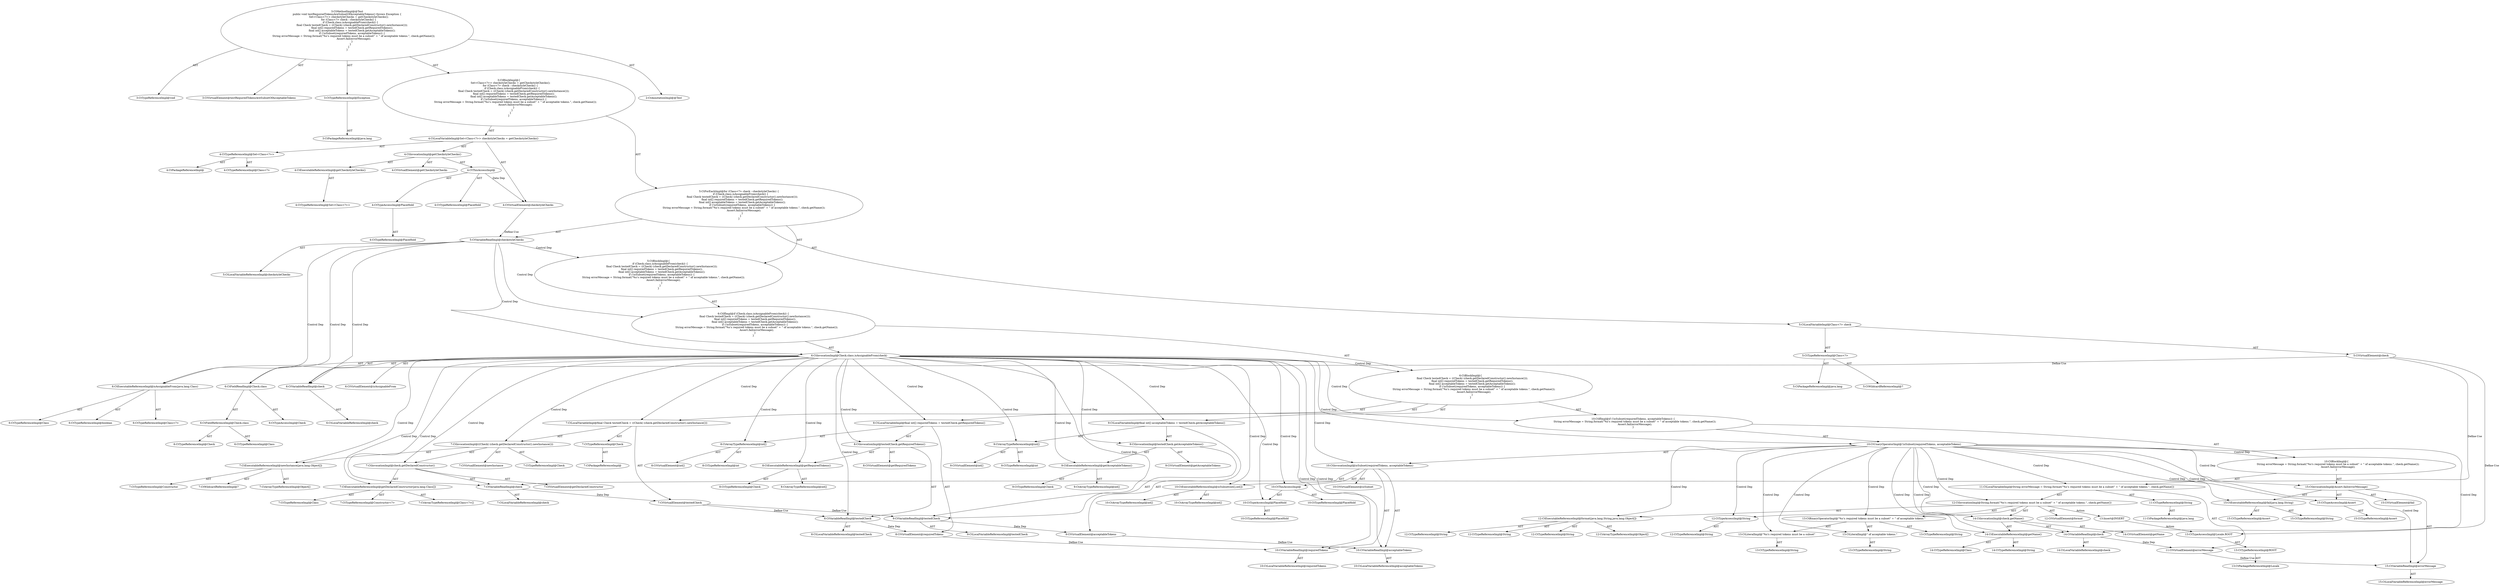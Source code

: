 digraph "testRequiredTokensAreSubsetOfAcceptableTokens#?" {
0 [label="3:CtTypeReferenceImpl@void" shape=ellipse]
1 [label="3:CtVirtualElement@testRequiredTokensAreSubsetOfAcceptableTokens" shape=ellipse]
2 [label="3:CtTypeReferenceImpl@Exception" shape=ellipse]
3 [label="3:CtPackageReferenceImpl@java.lang" shape=ellipse]
4 [label="4:CtTypeReferenceImpl@Set<Class<?>>" shape=ellipse]
5 [label="4:CtPackageReferenceImpl@" shape=ellipse]
6 [label="4:CtTypeReferenceImpl@Class<?>" shape=ellipse]
7 [label="4:CtExecutableReferenceImpl@getCheckstyleChecks()" shape=ellipse]
8 [label="4:CtTypeReferenceImpl@Set<Class<?>>" shape=ellipse]
9 [label="4:CtVirtualElement@getCheckstyleChecks" shape=ellipse]
10 [label="4:CtTypeAccessImpl@PlaceHold" shape=ellipse]
11 [label="4:CtTypeReferenceImpl@PlaceHold" shape=ellipse]
12 [label="4:CtThisAccessImpl@" shape=ellipse]
13 [label="4:CtTypeReferenceImpl@PlaceHold" shape=ellipse]
14 [label="4:CtInvocationImpl@getCheckstyleChecks()" shape=ellipse]
15 [label="4:CtVirtualElement@checkstyleChecks" shape=ellipse]
16 [label="4:CtLocalVariableImpl@Set<Class<?>> checkstyleChecks = getCheckstyleChecks()" shape=ellipse]
17 [label="5:CtTypeReferenceImpl@Class<?>" shape=ellipse]
18 [label="5:CtPackageReferenceImpl@java.lang" shape=ellipse]
19 [label="5:CtWildcardReferenceImpl@?" shape=ellipse]
20 [label="5:CtVirtualElement@check" shape=ellipse]
21 [label="5:CtLocalVariableImpl@Class<?> check" shape=ellipse]
22 [label="5:CtVariableReadImpl@checkstyleChecks" shape=ellipse]
23 [label="5:CtLocalVariableReferenceImpl@checkstyleChecks" shape=ellipse]
24 [label="6:CtExecutableReferenceImpl@isAssignableFrom(java.lang.Class)" shape=ellipse]
25 [label="6:CtTypeReferenceImpl@Class" shape=ellipse]
26 [label="6:CtTypeReferenceImpl@boolean" shape=ellipse]
27 [label="6:CtTypeReferenceImpl@Class<?>" shape=ellipse]
28 [label="6:CtVirtualElement@isAssignableFrom" shape=ellipse]
29 [label="6:CtFieldReferenceImpl@Check.class" shape=ellipse]
30 [label="6:CtTypeReferenceImpl@Check" shape=ellipse]
31 [label="6:CtTypeReferenceImpl@Class" shape=ellipse]
32 [label="6:CtFieldReadImpl@Check.class" shape=ellipse]
33 [label="6:CtTypeAccessImpl@Check" shape=ellipse]
34 [label="6:CtVariableReadImpl@check" shape=ellipse]
35 [label="6:CtLocalVariableReferenceImpl@check" shape=ellipse]
36 [label="6:CtInvocationImpl@Check.class.isAssignableFrom(check)" shape=ellipse]
37 [label="7:CtTypeReferenceImpl@Check" shape=ellipse]
38 [label="7:CtPackageReferenceImpl@" shape=ellipse]
39 [label="7:CtExecutableReferenceImpl@newInstance(java.lang.Object[])" shape=ellipse]
40 [label="7:CtTypeReferenceImpl@Constructor" shape=ellipse]
41 [label="7:CtWildcardReferenceImpl@?" shape=ellipse]
42 [label="7:CtArrayTypeReferenceImpl@Object[]" shape=ellipse]
43 [label="7:CtVirtualElement@newInstance" shape=ellipse]
44 [label="7:CtExecutableReferenceImpl@getDeclaredConstructor(java.lang.Class[])" shape=ellipse]
45 [label="7:CtTypeReferenceImpl@Class" shape=ellipse]
46 [label="7:CtTypeReferenceImpl@Constructor<?>" shape=ellipse]
47 [label="7:CtArrayTypeReferenceImpl@Class<?>[]" shape=ellipse]
48 [label="7:CtVirtualElement@getDeclaredConstructor" shape=ellipse]
49 [label="7:CtVariableReadImpl@check" shape=ellipse]
50 [label="7:CtLocalVariableReferenceImpl@check" shape=ellipse]
51 [label="7:CtInvocationImpl@check.getDeclaredConstructor()" shape=ellipse]
52 [label="7:CtInvocationImpl@((Check) (check.getDeclaredConstructor().newInstance()))" shape=ellipse]
53 [label="7:CtTypeReferenceImpl@Check" shape=ellipse]
54 [label="7:CtVirtualElement@testedCheck" shape=ellipse]
55 [label="7:CtLocalVariableImpl@final Check testedCheck = ((Check) (check.getDeclaredConstructor().newInstance()))" shape=ellipse]
56 [label="8:CtVirtualElement@int[]" shape=ellipse]
57 [label="8:CtArrayTypeReferenceImpl@int[]" shape=ellipse]
58 [label="8:CtTypeReferenceImpl@int" shape=ellipse]
59 [label="8:CtExecutableReferenceImpl@getRequiredTokens()" shape=ellipse]
60 [label="8:CtTypeReferenceImpl@Check" shape=ellipse]
61 [label="8:CtArrayTypeReferenceImpl@int[]" shape=ellipse]
62 [label="8:CtVirtualElement@getRequiredTokens" shape=ellipse]
63 [label="8:CtVariableReadImpl@testedCheck" shape=ellipse]
64 [label="8:CtLocalVariableReferenceImpl@testedCheck" shape=ellipse]
65 [label="8:CtInvocationImpl@testedCheck.getRequiredTokens()" shape=ellipse]
66 [label="8:CtVirtualElement@requiredTokens" shape=ellipse]
67 [label="8:CtLocalVariableImpl@final int[] requiredTokens = testedCheck.getRequiredTokens()" shape=ellipse]
68 [label="9:CtVirtualElement@int[]" shape=ellipse]
69 [label="9:CtArrayTypeReferenceImpl@int[]" shape=ellipse]
70 [label="9:CtTypeReferenceImpl@int" shape=ellipse]
71 [label="9:CtExecutableReferenceImpl@getAcceptableTokens()" shape=ellipse]
72 [label="9:CtTypeReferenceImpl@Check" shape=ellipse]
73 [label="9:CtArrayTypeReferenceImpl@int[]" shape=ellipse]
74 [label="9:CtVirtualElement@getAcceptableTokens" shape=ellipse]
75 [label="9:CtVariableReadImpl@testedCheck" shape=ellipse]
76 [label="9:CtLocalVariableReferenceImpl@testedCheck" shape=ellipse]
77 [label="9:CtInvocationImpl@testedCheck.getAcceptableTokens()" shape=ellipse]
78 [label="9:CtVirtualElement@acceptableTokens" shape=ellipse]
79 [label="9:CtLocalVariableImpl@final int[] acceptableTokens = testedCheck.getAcceptableTokens()" shape=ellipse]
80 [label="10:CtExecutableReferenceImpl@isSubset(int[],int[])" shape=ellipse]
81 [label="10:CtArrayTypeReferenceImpl@int[]" shape=ellipse]
82 [label="10:CtArrayTypeReferenceImpl@int[]" shape=ellipse]
83 [label="10:CtVirtualElement@isSubset" shape=ellipse]
84 [label="10:CtTypeAccessImpl@PlaceHold" shape=ellipse]
85 [label="10:CtTypeReferenceImpl@PlaceHold" shape=ellipse]
86 [label="10:CtThisAccessImpl@" shape=ellipse]
87 [label="10:CtTypeReferenceImpl@PlaceHold" shape=ellipse]
88 [label="10:CtVariableReadImpl@requiredTokens" shape=ellipse]
89 [label="10:CtLocalVariableReferenceImpl@requiredTokens" shape=ellipse]
90 [label="10:CtVariableReadImpl@acceptableTokens" shape=ellipse]
91 [label="10:CtLocalVariableReferenceImpl@acceptableTokens" shape=ellipse]
92 [label="10:CtInvocationImpl@isSubset(requiredTokens, acceptableTokens)" shape=ellipse]
93 [label="10:CtUnaryOperatorImpl@!isSubset(requiredTokens, acceptableTokens)" shape=ellipse]
94 [label="11:CtTypeReferenceImpl@String" shape=ellipse]
95 [label="11:CtPackageReferenceImpl@java.lang" shape=ellipse]
96 [label="12:CtExecutableReferenceImpl@format(java.lang.String,java.lang.Object[])" shape=ellipse]
97 [label="12:CtTypeReferenceImpl@String" shape=ellipse]
98 [label="12:CtTypeReferenceImpl@String" shape=ellipse]
99 [label="12:CtTypeReferenceImpl@String" shape=ellipse]
100 [label="12:CtArrayTypeReferenceImpl@Object[]" shape=ellipse]
101 [label="12:CtVirtualElement@format" shape=ellipse]
102 [label="12:CtTypeAccessImpl@String" shape=ellipse]
103 [label="12:CtTypeReferenceImpl@String" shape=ellipse]
104 [label="13:CtLiteralImpl@\"%s's required tokens must be a subset\"" shape=ellipse]
105 [label="13:CtTypeReferenceImpl@String" shape=ellipse]
106 [label="13:CtLiteralImpl@\" of acceptable tokens.\"" shape=ellipse]
107 [label="13:CtTypeReferenceImpl@String" shape=ellipse]
108 [label="13:CtBinaryOperatorImpl@\"%s's required tokens must be a subset\" + \" of acceptable tokens.\"" shape=ellipse]
109 [label="13:CtTypeReferenceImpl@String" shape=ellipse]
110 [label="14:CtExecutableReferenceImpl@getName()" shape=ellipse]
111 [label="14:CtTypeReferenceImpl@Class" shape=ellipse]
112 [label="14:CtTypeReferenceImpl@String" shape=ellipse]
113 [label="14:CtVirtualElement@getName" shape=ellipse]
114 [label="14:CtVariableReadImpl@check" shape=ellipse]
115 [label="14:CtLocalVariableReferenceImpl@check" shape=ellipse]
116 [label="14:CtInvocationImpl@check.getName()" shape=ellipse]
117 [label="12:CtInvocationImpl@String.format(\"%s's required tokens must be a subset\" + \" of acceptable tokens.\", check.getName())" shape=ellipse]
118 [label="11:CtVirtualElement@errorMessage" shape=ellipse]
119 [label="11:CtLocalVariableImpl@String errorMessage = String.format(\"%s's required tokens must be a subset\" + \" of acceptable tokens.\", check.getName())" shape=ellipse]
120 [label="15:CtExecutableReferenceImpl@fail(java.lang.String)" shape=ellipse]
121 [label="15:CtTypeReferenceImpl@Assert" shape=ellipse]
122 [label="15:CtTypeReferenceImpl@String" shape=ellipse]
123 [label="15:CtVirtualElement@fail" shape=ellipse]
124 [label="15:CtTypeAccessImpl@Assert" shape=ellipse]
125 [label="15:CtTypeReferenceImpl@Assert" shape=ellipse]
126 [label="15:CtVariableReadImpl@errorMessage" shape=ellipse]
127 [label="15:CtLocalVariableReferenceImpl@errorMessage" shape=ellipse]
128 [label="15:CtInvocationImpl@Assert.fail(errorMessage)" shape=ellipse]
129 [label="10:CtBlockImpl@\{
    String errorMessage = String.format(\"%s's required tokens must be a subset\" + \" of acceptable tokens.\", check.getName());
    Assert.fail(errorMessage);
\}" shape=ellipse]
130 [label="10:CtIfImpl@if (!isSubset(requiredTokens, acceptableTokens)) \{
    String errorMessage = String.format(\"%s's required tokens must be a subset\" + \" of acceptable tokens.\", check.getName());
    Assert.fail(errorMessage);
\}" shape=ellipse]
131 [label="6:CtBlockImpl@\{
    final Check testedCheck = ((Check) (check.getDeclaredConstructor().newInstance()));
    final int[] requiredTokens = testedCheck.getRequiredTokens();
    final int[] acceptableTokens = testedCheck.getAcceptableTokens();
    if (!isSubset(requiredTokens, acceptableTokens)) \{
        String errorMessage = String.format(\"%s's required tokens must be a subset\" + \" of acceptable tokens.\", check.getName());
        Assert.fail(errorMessage);
    \}
\}" shape=ellipse]
132 [label="6:CtIfImpl@if (Check.class.isAssignableFrom(check)) \{
    final Check testedCheck = ((Check) (check.getDeclaredConstructor().newInstance()));
    final int[] requiredTokens = testedCheck.getRequiredTokens();
    final int[] acceptableTokens = testedCheck.getAcceptableTokens();
    if (!isSubset(requiredTokens, acceptableTokens)) \{
        String errorMessage = String.format(\"%s's required tokens must be a subset\" + \" of acceptable tokens.\", check.getName());
        Assert.fail(errorMessage);
    \}
\}" shape=ellipse]
133 [label="5:CtBlockImpl@\{
    if (Check.class.isAssignableFrom(check)) \{
        final Check testedCheck = ((Check) (check.getDeclaredConstructor().newInstance()));
        final int[] requiredTokens = testedCheck.getRequiredTokens();
        final int[] acceptableTokens = testedCheck.getAcceptableTokens();
        if (!isSubset(requiredTokens, acceptableTokens)) \{
            String errorMessage = String.format(\"%s's required tokens must be a subset\" + \" of acceptable tokens.\", check.getName());
            Assert.fail(errorMessage);
        \}
    \}
\}" shape=ellipse]
134 [label="5:CtForEachImpl@for (Class<?> check : checkstyleChecks) \{
    if (Check.class.isAssignableFrom(check)) \{
        final Check testedCheck = ((Check) (check.getDeclaredConstructor().newInstance()));
        final int[] requiredTokens = testedCheck.getRequiredTokens();
        final int[] acceptableTokens = testedCheck.getAcceptableTokens();
        if (!isSubset(requiredTokens, acceptableTokens)) \{
            String errorMessage = String.format(\"%s's required tokens must be a subset\" + \" of acceptable tokens.\", check.getName());
            Assert.fail(errorMessage);
        \}
    \}
\}" shape=ellipse]
135 [label="3:CtBlockImpl@\{
    Set<Class<?>> checkstyleChecks = getCheckstyleChecks();
    for (Class<?> check : checkstyleChecks) \{
        if (Check.class.isAssignableFrom(check)) \{
            final Check testedCheck = ((Check) (check.getDeclaredConstructor().newInstance()));
            final int[] requiredTokens = testedCheck.getRequiredTokens();
            final int[] acceptableTokens = testedCheck.getAcceptableTokens();
            if (!isSubset(requiredTokens, acceptableTokens)) \{
                String errorMessage = String.format(\"%s's required tokens must be a subset\" + \" of acceptable tokens.\", check.getName());
                Assert.fail(errorMessage);
            \}
        \}
    \}
\}" shape=ellipse]
136 [label="3:CtMethodImpl@@Test
public void testRequiredTokensAreSubsetOfAcceptableTokens() throws Exception \{
    Set<Class<?>> checkstyleChecks = getCheckstyleChecks();
    for (Class<?> check : checkstyleChecks) \{
        if (Check.class.isAssignableFrom(check)) \{
            final Check testedCheck = ((Check) (check.getDeclaredConstructor().newInstance()));
            final int[] requiredTokens = testedCheck.getRequiredTokens();
            final int[] acceptableTokens = testedCheck.getAcceptableTokens();
            if (!isSubset(requiredTokens, acceptableTokens)) \{
                String errorMessage = String.format(\"%s's required tokens must be a subset\" + \" of acceptable tokens.\", check.getName());
                Assert.fail(errorMessage);
            \}
        \}
    \}
\}" shape=ellipse]
137 [label="2:CtAnnotationImpl@@Test" shape=ellipse]
138 [label="13:Insert@INSERT" shape=ellipse]
139 [label="13:CtPackageReferenceImpl@Locale" shape=ellipse]
140 [label="13:CtTypeReferenceImpl@ROOT" shape=ellipse]
141 [label="13:CtTypeAccessImpl@Locale.ROOT" shape=ellipse]
2 -> 3 [label="AST"];
4 -> 5 [label="AST"];
4 -> 6 [label="AST"];
7 -> 8 [label="AST"];
10 -> 11 [label="AST"];
12 -> 13 [label="AST"];
12 -> 10 [label="AST"];
12 -> 15 [label="Data Dep"];
14 -> 9 [label="AST"];
14 -> 12 [label="AST"];
14 -> 7 [label="AST"];
15 -> 22 [label="Define-Use"];
16 -> 15 [label="AST"];
16 -> 4 [label="AST"];
16 -> 14 [label="AST"];
17 -> 18 [label="AST"];
17 -> 19 [label="AST"];
20 -> 34 [label="Define-Use"];
20 -> 49 [label="Define-Use"];
20 -> 114 [label="Define-Use"];
21 -> 20 [label="AST"];
21 -> 17 [label="AST"];
22 -> 23 [label="AST"];
22 -> 133 [label="Control Dep"];
22 -> 132 [label="Control Dep"];
22 -> 36 [label="Control Dep"];
22 -> 24 [label="Control Dep"];
22 -> 32 [label="Control Dep"];
22 -> 34 [label="Control Dep"];
24 -> 25 [label="AST"];
24 -> 26 [label="AST"];
24 -> 27 [label="AST"];
29 -> 30 [label="AST"];
29 -> 31 [label="AST"];
32 -> 33 [label="AST"];
32 -> 29 [label="AST"];
34 -> 35 [label="AST"];
36 -> 28 [label="AST"];
36 -> 32 [label="AST"];
36 -> 24 [label="AST"];
36 -> 34 [label="AST"];
36 -> 131 [label="Control Dep"];
36 -> 55 [label="Control Dep"];
36 -> 52 [label="Control Dep"];
36 -> 39 [label="Control Dep"];
36 -> 51 [label="Control Dep"];
36 -> 44 [label="Control Dep"];
36 -> 49 [label="Control Dep"];
36 -> 67 [label="Control Dep"];
36 -> 57 [label="Control Dep"];
36 -> 65 [label="Control Dep"];
36 -> 59 [label="Control Dep"];
36 -> 63 [label="Control Dep"];
36 -> 79 [label="Control Dep"];
36 -> 69 [label="Control Dep"];
36 -> 77 [label="Control Dep"];
36 -> 71 [label="Control Dep"];
36 -> 75 [label="Control Dep"];
36 -> 130 [label="Control Dep"];
36 -> 93 [label="Control Dep"];
36 -> 92 [label="Control Dep"];
36 -> 80 [label="Control Dep"];
36 -> 86 [label="Control Dep"];
36 -> 84 [label="Control Dep"];
36 -> 88 [label="Control Dep"];
36 -> 90 [label="Control Dep"];
37 -> 38 [label="AST"];
39 -> 40 [label="AST"];
39 -> 41 [label="AST"];
39 -> 42 [label="AST"];
44 -> 45 [label="AST"];
44 -> 46 [label="AST"];
44 -> 47 [label="AST"];
49 -> 50 [label="AST"];
49 -> 54 [label="Data Dep"];
51 -> 48 [label="AST"];
51 -> 49 [label="AST"];
51 -> 44 [label="AST"];
52 -> 43 [label="AST"];
52 -> 53 [label="AST"];
52 -> 51 [label="AST"];
52 -> 39 [label="AST"];
54 -> 63 [label="Define-Use"];
54 -> 75 [label="Define-Use"];
55 -> 54 [label="AST"];
55 -> 37 [label="AST"];
55 -> 52 [label="AST"];
57 -> 56 [label="AST"];
57 -> 58 [label="AST"];
59 -> 60 [label="AST"];
59 -> 61 [label="AST"];
63 -> 64 [label="AST"];
63 -> 66 [label="Data Dep"];
65 -> 62 [label="AST"];
65 -> 63 [label="AST"];
65 -> 59 [label="AST"];
66 -> 88 [label="Define-Use"];
67 -> 66 [label="AST"];
67 -> 57 [label="AST"];
67 -> 65 [label="AST"];
69 -> 68 [label="AST"];
69 -> 70 [label="AST"];
71 -> 72 [label="AST"];
71 -> 73 [label="AST"];
75 -> 76 [label="AST"];
75 -> 78 [label="Data Dep"];
77 -> 74 [label="AST"];
77 -> 75 [label="AST"];
77 -> 71 [label="AST"];
78 -> 90 [label="Define-Use"];
79 -> 78 [label="AST"];
79 -> 69 [label="AST"];
79 -> 77 [label="AST"];
80 -> 81 [label="AST"];
80 -> 82 [label="AST"];
84 -> 85 [label="AST"];
86 -> 87 [label="AST"];
86 -> 84 [label="AST"];
88 -> 89 [label="AST"];
90 -> 91 [label="AST"];
92 -> 83 [label="AST"];
92 -> 86 [label="AST"];
92 -> 80 [label="AST"];
92 -> 88 [label="AST"];
92 -> 90 [label="AST"];
93 -> 92 [label="AST"];
93 -> 129 [label="Control Dep"];
93 -> 119 [label="Control Dep"];
93 -> 117 [label="Control Dep"];
93 -> 96 [label="Control Dep"];
93 -> 102 [label="Control Dep"];
93 -> 108 [label="Control Dep"];
93 -> 104 [label="Control Dep"];
93 -> 106 [label="Control Dep"];
93 -> 116 [label="Control Dep"];
93 -> 110 [label="Control Dep"];
93 -> 114 [label="Control Dep"];
93 -> 128 [label="Control Dep"];
93 -> 120 [label="Control Dep"];
93 -> 124 [label="Control Dep"];
93 -> 126 [label="Control Dep"];
93 -> 141 [label="Control Dep"];
94 -> 95 [label="AST"];
96 -> 97 [label="AST"];
96 -> 98 [label="AST"];
96 -> 99 [label="AST"];
96 -> 100 [label="AST"];
102 -> 103 [label="AST"];
104 -> 105 [label="AST"];
106 -> 107 [label="AST"];
108 -> 109 [label="AST"];
108 -> 104 [label="AST"];
108 -> 106 [label="AST"];
110 -> 111 [label="AST"];
110 -> 112 [label="AST"];
114 -> 115 [label="AST"];
114 -> 118 [label="Data Dep"];
116 -> 113 [label="AST"];
116 -> 114 [label="AST"];
116 -> 110 [label="AST"];
117 -> 101 [label="AST"];
117 -> 102 [label="AST"];
117 -> 96 [label="AST"];
117 -> 108 [label="AST"];
117 -> 116 [label="AST"];
117 -> 138 [label="Action"];
118 -> 126 [label="Define-Use"];
119 -> 118 [label="AST"];
119 -> 94 [label="AST"];
119 -> 117 [label="AST"];
120 -> 121 [label="AST"];
120 -> 122 [label="AST"];
124 -> 125 [label="AST"];
126 -> 127 [label="AST"];
128 -> 123 [label="AST"];
128 -> 124 [label="AST"];
128 -> 120 [label="AST"];
128 -> 126 [label="AST"];
129 -> 119 [label="AST"];
129 -> 128 [label="AST"];
130 -> 93 [label="AST"];
130 -> 129 [label="AST"];
131 -> 55 [label="AST"];
131 -> 67 [label="AST"];
131 -> 79 [label="AST"];
131 -> 130 [label="AST"];
132 -> 36 [label="AST"];
132 -> 131 [label="AST"];
133 -> 132 [label="AST"];
134 -> 21 [label="AST"];
134 -> 22 [label="AST"];
134 -> 133 [label="AST"];
135 -> 16 [label="AST"];
135 -> 134 [label="AST"];
136 -> 1 [label="AST"];
136 -> 137 [label="AST"];
136 -> 0 [label="AST"];
136 -> 2 [label="AST"];
136 -> 135 [label="AST"];
138 -> 141 [label="Action"];
140 -> 139 [label="AST"];
141 -> 140 [label="AST"];
}